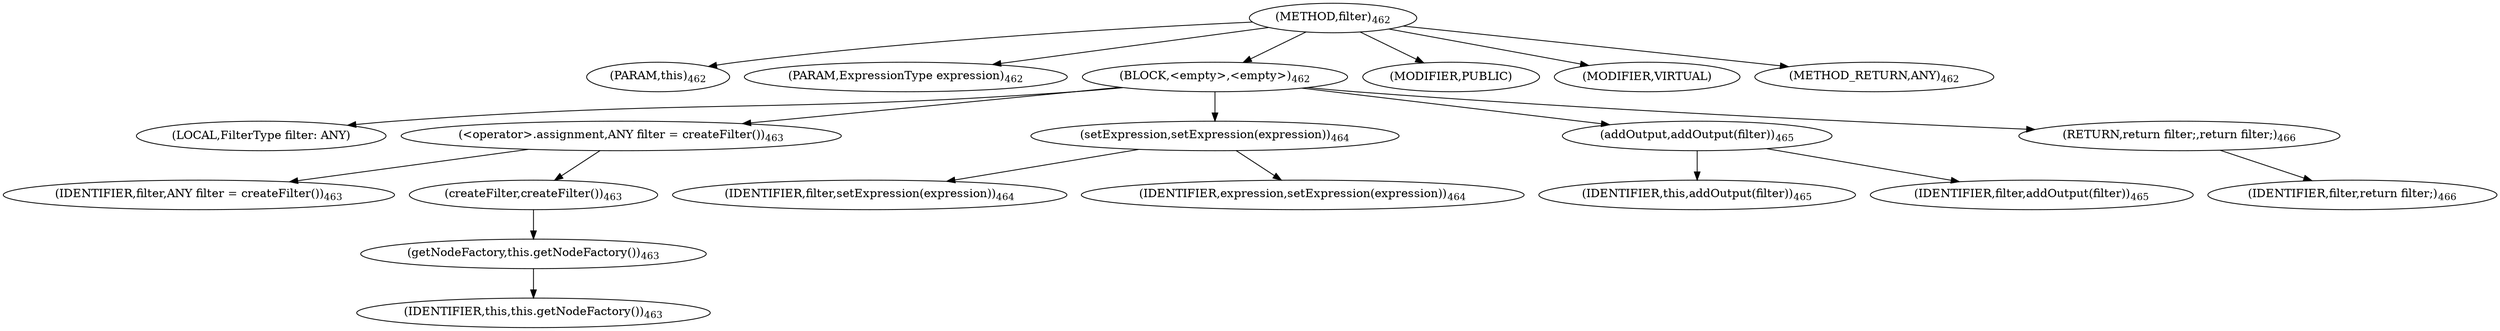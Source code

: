 digraph "filter" {  
"976" [label = <(METHOD,filter)<SUB>462</SUB>> ]
"115" [label = <(PARAM,this)<SUB>462</SUB>> ]
"977" [label = <(PARAM,ExpressionType expression)<SUB>462</SUB>> ]
"978" [label = <(BLOCK,&lt;empty&gt;,&lt;empty&gt;)<SUB>462</SUB>> ]
"979" [label = <(LOCAL,FilterType filter: ANY)> ]
"980" [label = <(&lt;operator&gt;.assignment,ANY filter = createFilter())<SUB>463</SUB>> ]
"981" [label = <(IDENTIFIER,filter,ANY filter = createFilter())<SUB>463</SUB>> ]
"982" [label = <(createFilter,createFilter())<SUB>463</SUB>> ]
"983" [label = <(getNodeFactory,this.getNodeFactory())<SUB>463</SUB>> ]
"114" [label = <(IDENTIFIER,this,this.getNodeFactory())<SUB>463</SUB>> ]
"984" [label = <(setExpression,setExpression(expression))<SUB>464</SUB>> ]
"985" [label = <(IDENTIFIER,filter,setExpression(expression))<SUB>464</SUB>> ]
"986" [label = <(IDENTIFIER,expression,setExpression(expression))<SUB>464</SUB>> ]
"987" [label = <(addOutput,addOutput(filter))<SUB>465</SUB>> ]
"116" [label = <(IDENTIFIER,this,addOutput(filter))<SUB>465</SUB>> ]
"988" [label = <(IDENTIFIER,filter,addOutput(filter))<SUB>465</SUB>> ]
"989" [label = <(RETURN,return filter;,return filter;)<SUB>466</SUB>> ]
"990" [label = <(IDENTIFIER,filter,return filter;)<SUB>466</SUB>> ]
"991" [label = <(MODIFIER,PUBLIC)> ]
"992" [label = <(MODIFIER,VIRTUAL)> ]
"993" [label = <(METHOD_RETURN,ANY)<SUB>462</SUB>> ]
  "976" -> "115" 
  "976" -> "977" 
  "976" -> "978" 
  "976" -> "991" 
  "976" -> "992" 
  "976" -> "993" 
  "978" -> "979" 
  "978" -> "980" 
  "978" -> "984" 
  "978" -> "987" 
  "978" -> "989" 
  "980" -> "981" 
  "980" -> "982" 
  "982" -> "983" 
  "983" -> "114" 
  "984" -> "985" 
  "984" -> "986" 
  "987" -> "116" 
  "987" -> "988" 
  "989" -> "990" 
}
